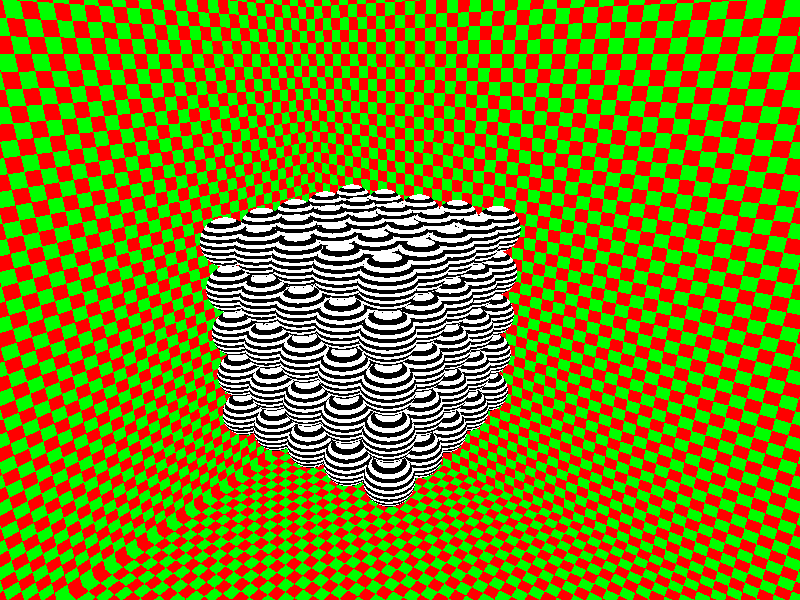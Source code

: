 #include "colors.inc"

camera{
    location <7,-10,5>
    look_at <0,0,0>
    right 1.33*x
    up z
    sky z
}

light_source{
    <20,-20,20>
    rgb 1
}   

box{
    -35,35
    pigment{
        checker pigment{rgb <1,0,0>} pigment{rgb <0,1,0>}
    }
}

#declare ball =
    sphere{
        0,0.5
        pigment{
            gradient z
            pigment_map{
                [0.0 rgb 0]
                [0.5 rgb 0]
                [0.5 rgb 1]
                [1.0 rgb 1]
            }
            translate z*clock
            scale 0.125
        }    
    }
    
#declare n = 5;
#declare R1 = seed(0);    
    
#declare i = 0;
#while (i<n)
    #declare j = 0;
    #while (j<n)
        #declare k = 0;
        #while (k<n)
            object{
                ball
                #declare base_pos = <i-n/2,j-n/2,k-n/2>;
                #declare disp = 2*<rand(R1)-0.5,rand(R1)-0.5,rand(R1)-0.5>;
                #declare rot = 360*<rand(R1)-0.5,rand(R1)-0.5,rand(R1)-0.5>;
                #declare frac = (1-cos(2*pi*clock))/2;
                rotate frac*rot
                translate base_pos + frac*disp 
            }
        #declare k = k+1;
        #end
    #declare j = j+1;    
    #end
#declare i = i+1;        
#end           